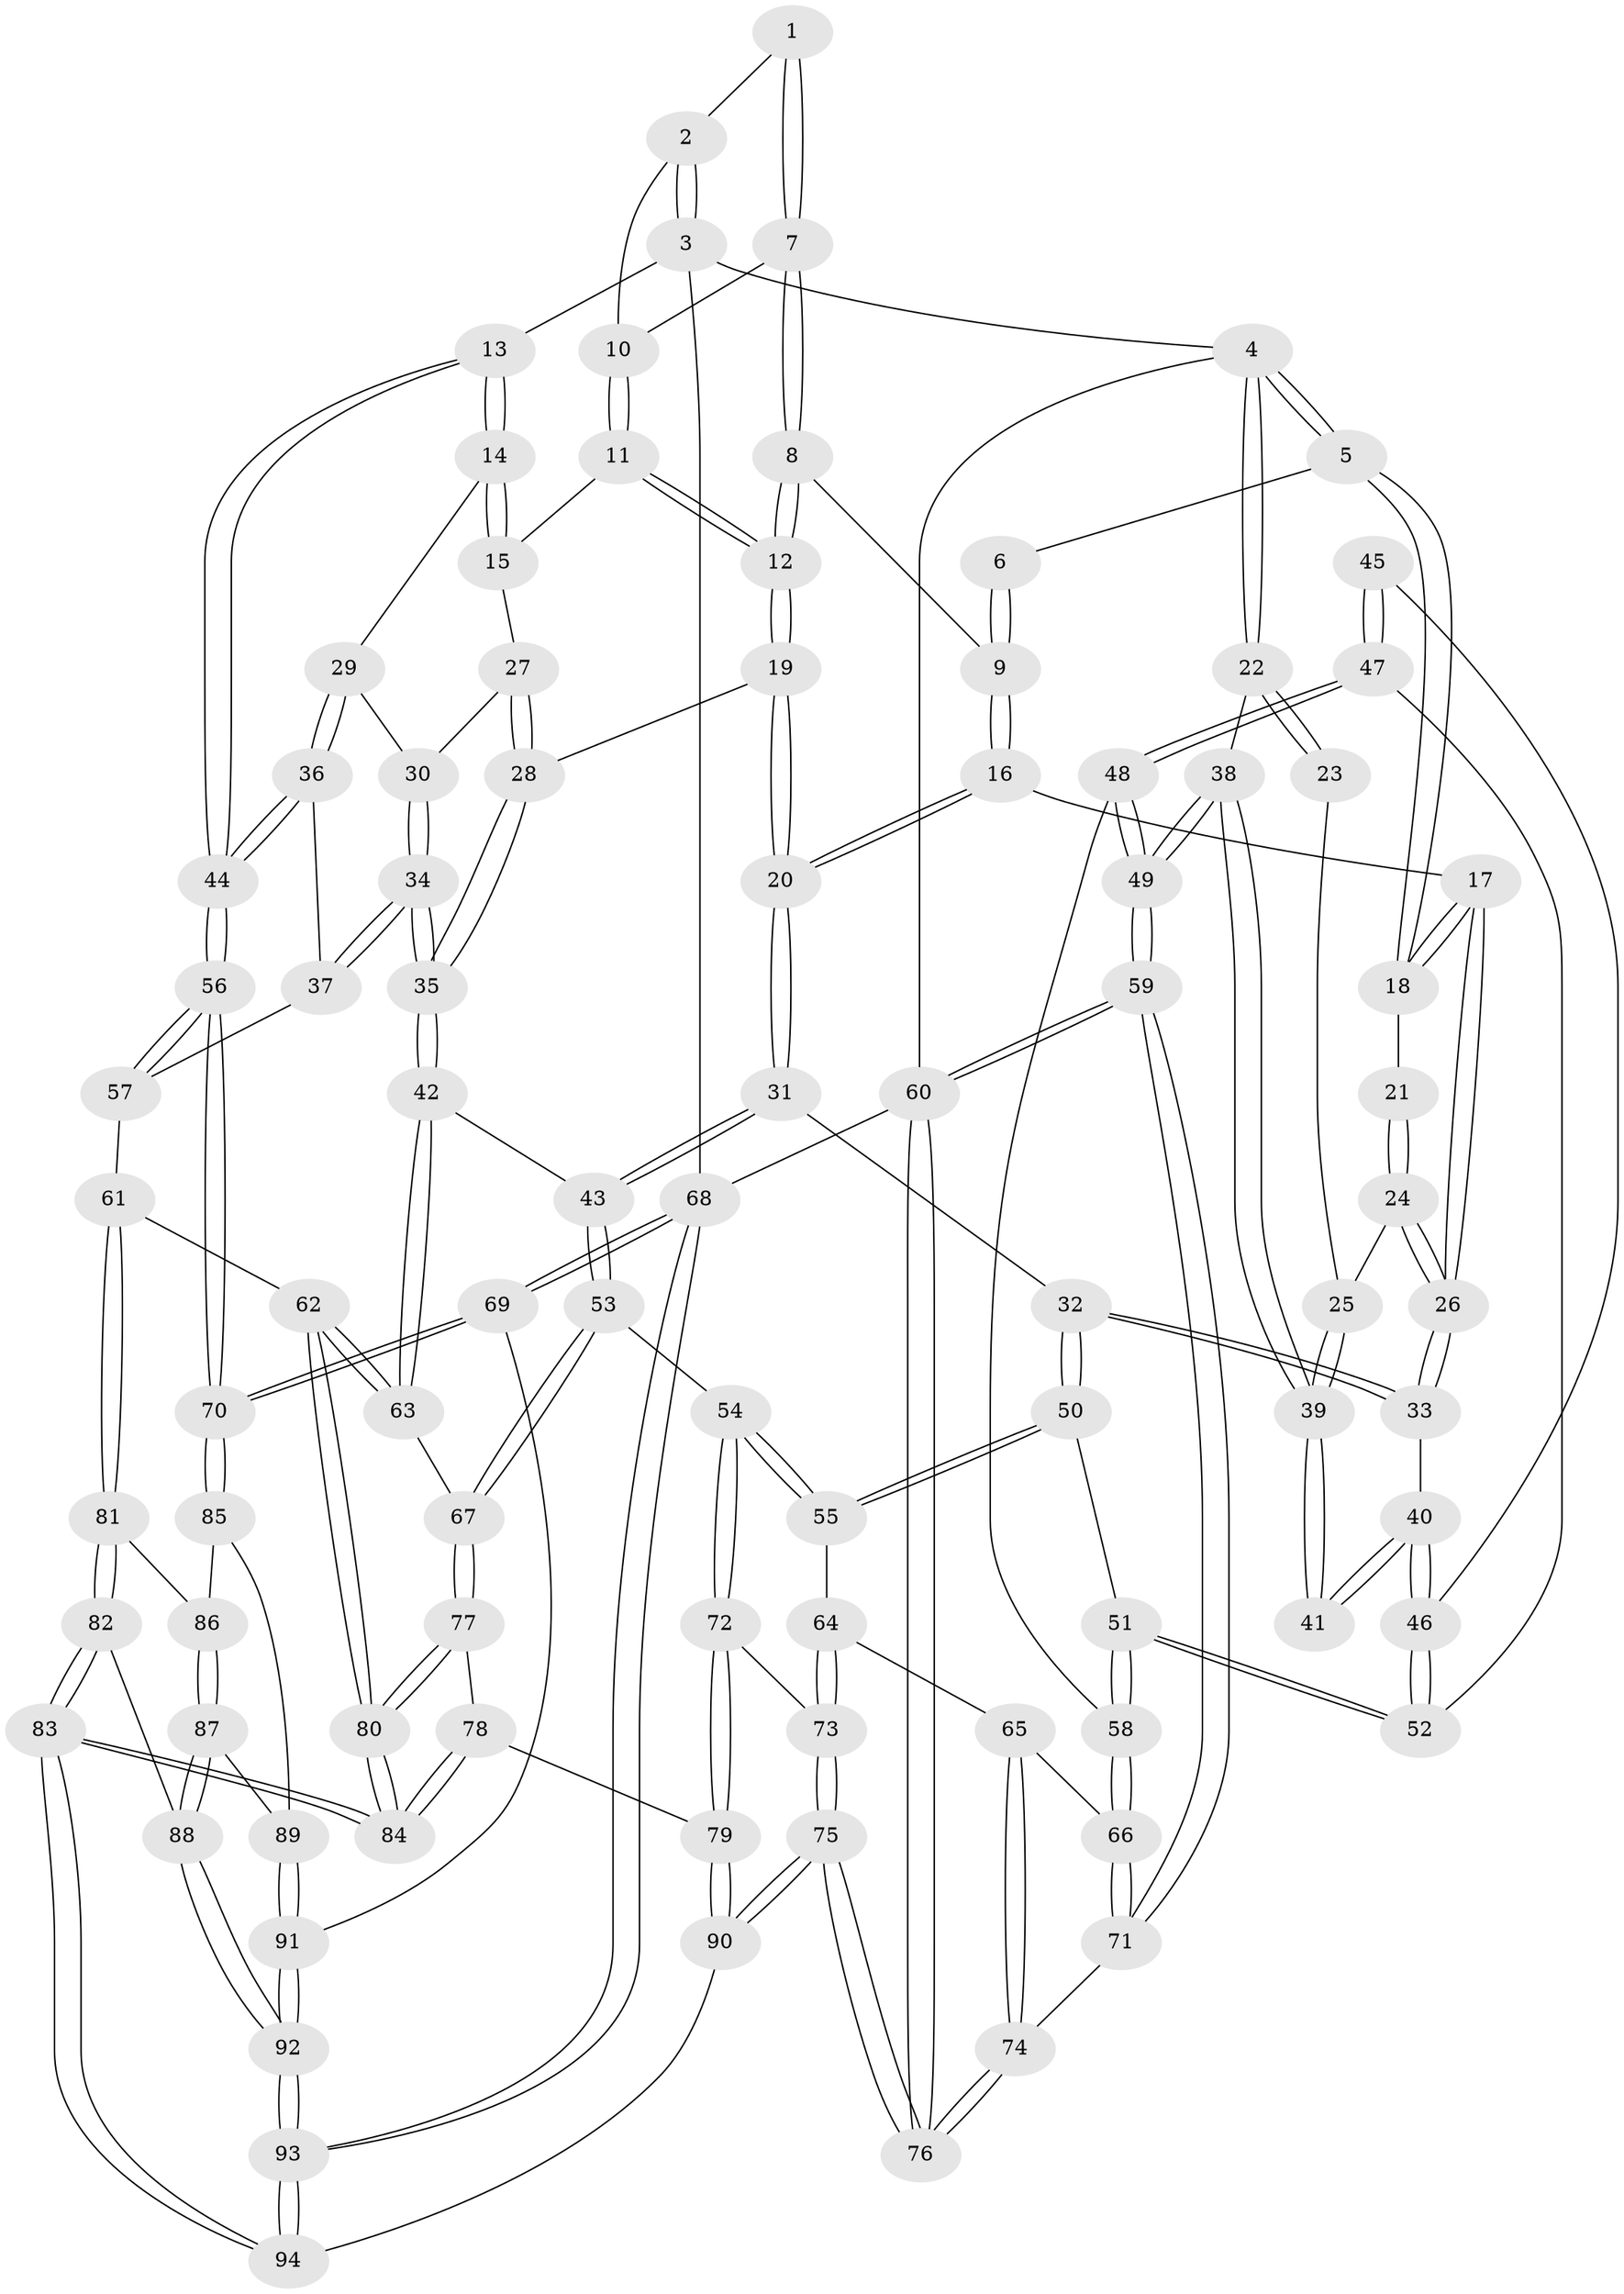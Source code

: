 // Generated by graph-tools (version 1.1) at 2025/38/03/09/25 02:38:28]
// undirected, 94 vertices, 232 edges
graph export_dot {
graph [start="1"]
  node [color=gray90,style=filled];
  1 [pos="+0.4251081736486062+0"];
  2 [pos="+0.7577535883770953+0"];
  3 [pos="+1+0"];
  4 [pos="+0+0"];
  5 [pos="+0.15242507608780226+0"];
  6 [pos="+0.2917624156817103+0"];
  7 [pos="+0.4932292520411641+0.07636165333916496"];
  8 [pos="+0.49618685337789+0.10929020240369205"];
  9 [pos="+0.3995215366006458+0.11736691580110035"];
  10 [pos="+0.719308747701663+0"];
  11 [pos="+0.7109805310430198+0.006474424162273725"];
  12 [pos="+0.5628633876292426+0.18600300376159076"];
  13 [pos="+1+0.04752997492922065"];
  14 [pos="+1+0.14223119826771716"];
  15 [pos="+0.7811578412492244+0.16579872817691316"];
  16 [pos="+0.3260230632880729+0.21430503125074699"];
  17 [pos="+0.2710271473035721+0.2081474465773024"];
  18 [pos="+0.18088607193906123+0.008031491680477709"];
  19 [pos="+0.562665495649591+0.19731210281217726"];
  20 [pos="+0.44194096999955007+0.29126494983883155"];
  21 [pos="+0.156205000054858+0.04939868500969353"];
  22 [pos="+0+0.1337327673551088"];
  23 [pos="+0.06333398502560286+0.15055338044937114"];
  24 [pos="+0.07572506174109658+0.27509948591004063"];
  25 [pos="+0.046943348516741173+0.2796161207026792"];
  26 [pos="+0.20559998128605578+0.2915469678587502"];
  27 [pos="+0.7604409489563441+0.22597543547816323"];
  28 [pos="+0.6690679447976218+0.27988408532372555"];
  29 [pos="+0.8780748420004638+0.305065752317453"];
  30 [pos="+0.864936595789792+0.3064212524094497"];
  31 [pos="+0.4444059843154348+0.4320668551438324"];
  32 [pos="+0.3953997854682309+0.441025325361888"];
  33 [pos="+0.2189745158307641+0.36473874288843416"];
  34 [pos="+0.6971450829116194+0.4986197963734059"];
  35 [pos="+0.6852619998275312+0.5012680557666752"];
  36 [pos="+0.9230020021798298+0.4084494635845763"];
  37 [pos="+0.7924283876302755+0.5061868207678684"];
  38 [pos="+0+0.3272823613032145"];
  39 [pos="+0+0.31144844377740294"];
  40 [pos="+0.2159173138068035+0.37010173684293013"];
  41 [pos="+0.0634194100988814+0.38905384328817727"];
  42 [pos="+0.6847064349475707+0.5017942560962303"];
  43 [pos="+0.5379822620966549+0.5119601806294191"];
  44 [pos="+1+0.47212942186505913"];
  45 [pos="+0.0936695690255163+0.4223199635537633"];
  46 [pos="+0.17510044017393925+0.46273883554418854"];
  47 [pos="+0.02261180476443015+0.5185496390470093"];
  48 [pos="+0+0.5296741455794485"];
  49 [pos="+0+0.5195582594323767"];
  50 [pos="+0.2376408310107424+0.581805884606947"];
  51 [pos="+0.19250810931981888+0.5580368198101704"];
  52 [pos="+0.17463888961082447+0.5313551309888193"];
  53 [pos="+0.444924298632331+0.6868351205641483"];
  54 [pos="+0.4333041906627343+0.691067672755361"];
  55 [pos="+0.25688559783496495+0.6194288304915021"];
  56 [pos="+1+0.6409456992642817"];
  57 [pos="+0.918754399363396+0.5622851802934982"];
  58 [pos="+0.0947558498547033+0.6483918359799792"];
  59 [pos="+0+0.7568644783225341"];
  60 [pos="+0+1"];
  61 [pos="+0.7674959928890407+0.7504122229628105"];
  62 [pos="+0.7603811890833184+0.7477141606916448"];
  63 [pos="+0.7308486769838677+0.7090591241797056"];
  64 [pos="+0.2085230934403667+0.7439329802445274"];
  65 [pos="+0.13753015992437953+0.7533806556237079"];
  66 [pos="+0.08929110419962591+0.7119524844177124"];
  67 [pos="+0.5328136245769041+0.767449507385217"];
  68 [pos="+1+1"];
  69 [pos="+1+0.7183669573757512"];
  70 [pos="+1+0.6873834183345746"];
  71 [pos="+0+0.765268243439686"];
  72 [pos="+0.4003031457657574+0.7443160487919833"];
  73 [pos="+0.2711138291993279+0.8256388158400114"];
  74 [pos="+0.0965258464777835+0.8540578222741778"];
  75 [pos="+0.23701772852066108+1"];
  76 [pos="+0.22452422775126155+1"];
  77 [pos="+0.5382790184308974+0.7993384915249103"];
  78 [pos="+0.47257765456293005+0.9013821085192815"];
  79 [pos="+0.4261769522181731+0.9298469945312505"];
  80 [pos="+0.6450077465076304+0.9057888977395482"];
  81 [pos="+0.7765288667201+0.7546592352374296"];
  82 [pos="+0.7881995922543165+0.9151619546592449"];
  83 [pos="+0.6524951126032432+0.977985703391193"];
  84 [pos="+0.6434538296288801+0.9387245728796593"];
  85 [pos="+0.9918382112346478+0.7433099841662597"];
  86 [pos="+0.8688341149803426+0.7710292324364022"];
  87 [pos="+0.8725822169972303+0.8888373334957645"];
  88 [pos="+0.8440807913830866+0.9516069603336645"];
  89 [pos="+0.923055665175573+0.9103309628772377"];
  90 [pos="+0.2707586716549514+1"];
  91 [pos="+0.9480520133646533+0.9392716069668804"];
  92 [pos="+0.8899367102391349+1"];
  93 [pos="+0.8961901451924695+1"];
  94 [pos="+0.6407306214752253+1"];
  1 -- 2;
  1 -- 7;
  1 -- 7;
  2 -- 3;
  2 -- 3;
  2 -- 10;
  3 -- 4;
  3 -- 13;
  3 -- 68;
  4 -- 5;
  4 -- 5;
  4 -- 22;
  4 -- 22;
  4 -- 60;
  5 -- 6;
  5 -- 18;
  5 -- 18;
  6 -- 9;
  6 -- 9;
  7 -- 8;
  7 -- 8;
  7 -- 10;
  8 -- 9;
  8 -- 12;
  8 -- 12;
  9 -- 16;
  9 -- 16;
  10 -- 11;
  10 -- 11;
  11 -- 12;
  11 -- 12;
  11 -- 15;
  12 -- 19;
  12 -- 19;
  13 -- 14;
  13 -- 14;
  13 -- 44;
  13 -- 44;
  14 -- 15;
  14 -- 15;
  14 -- 29;
  15 -- 27;
  16 -- 17;
  16 -- 20;
  16 -- 20;
  17 -- 18;
  17 -- 18;
  17 -- 26;
  17 -- 26;
  18 -- 21;
  19 -- 20;
  19 -- 20;
  19 -- 28;
  20 -- 31;
  20 -- 31;
  21 -- 24;
  21 -- 24;
  22 -- 23;
  22 -- 23;
  22 -- 38;
  23 -- 25;
  24 -- 25;
  24 -- 26;
  24 -- 26;
  25 -- 39;
  25 -- 39;
  26 -- 33;
  26 -- 33;
  27 -- 28;
  27 -- 28;
  27 -- 30;
  28 -- 35;
  28 -- 35;
  29 -- 30;
  29 -- 36;
  29 -- 36;
  30 -- 34;
  30 -- 34;
  31 -- 32;
  31 -- 43;
  31 -- 43;
  32 -- 33;
  32 -- 33;
  32 -- 50;
  32 -- 50;
  33 -- 40;
  34 -- 35;
  34 -- 35;
  34 -- 37;
  34 -- 37;
  35 -- 42;
  35 -- 42;
  36 -- 37;
  36 -- 44;
  36 -- 44;
  37 -- 57;
  38 -- 39;
  38 -- 39;
  38 -- 49;
  38 -- 49;
  39 -- 41;
  39 -- 41;
  40 -- 41;
  40 -- 41;
  40 -- 46;
  40 -- 46;
  42 -- 43;
  42 -- 63;
  42 -- 63;
  43 -- 53;
  43 -- 53;
  44 -- 56;
  44 -- 56;
  45 -- 46;
  45 -- 47;
  45 -- 47;
  46 -- 52;
  46 -- 52;
  47 -- 48;
  47 -- 48;
  47 -- 52;
  48 -- 49;
  48 -- 49;
  48 -- 58;
  49 -- 59;
  49 -- 59;
  50 -- 51;
  50 -- 55;
  50 -- 55;
  51 -- 52;
  51 -- 52;
  51 -- 58;
  51 -- 58;
  53 -- 54;
  53 -- 67;
  53 -- 67;
  54 -- 55;
  54 -- 55;
  54 -- 72;
  54 -- 72;
  55 -- 64;
  56 -- 57;
  56 -- 57;
  56 -- 70;
  56 -- 70;
  57 -- 61;
  58 -- 66;
  58 -- 66;
  59 -- 60;
  59 -- 60;
  59 -- 71;
  59 -- 71;
  60 -- 76;
  60 -- 76;
  60 -- 68;
  61 -- 62;
  61 -- 81;
  61 -- 81;
  62 -- 63;
  62 -- 63;
  62 -- 80;
  62 -- 80;
  63 -- 67;
  64 -- 65;
  64 -- 73;
  64 -- 73;
  65 -- 66;
  65 -- 74;
  65 -- 74;
  66 -- 71;
  66 -- 71;
  67 -- 77;
  67 -- 77;
  68 -- 69;
  68 -- 69;
  68 -- 93;
  68 -- 93;
  69 -- 70;
  69 -- 70;
  69 -- 91;
  70 -- 85;
  70 -- 85;
  71 -- 74;
  72 -- 73;
  72 -- 79;
  72 -- 79;
  73 -- 75;
  73 -- 75;
  74 -- 76;
  74 -- 76;
  75 -- 76;
  75 -- 76;
  75 -- 90;
  75 -- 90;
  77 -- 78;
  77 -- 80;
  77 -- 80;
  78 -- 79;
  78 -- 84;
  78 -- 84;
  79 -- 90;
  79 -- 90;
  80 -- 84;
  80 -- 84;
  81 -- 82;
  81 -- 82;
  81 -- 86;
  82 -- 83;
  82 -- 83;
  82 -- 88;
  83 -- 84;
  83 -- 84;
  83 -- 94;
  83 -- 94;
  85 -- 86;
  85 -- 89;
  86 -- 87;
  86 -- 87;
  87 -- 88;
  87 -- 88;
  87 -- 89;
  88 -- 92;
  88 -- 92;
  89 -- 91;
  89 -- 91;
  90 -- 94;
  91 -- 92;
  91 -- 92;
  92 -- 93;
  92 -- 93;
  93 -- 94;
  93 -- 94;
}
